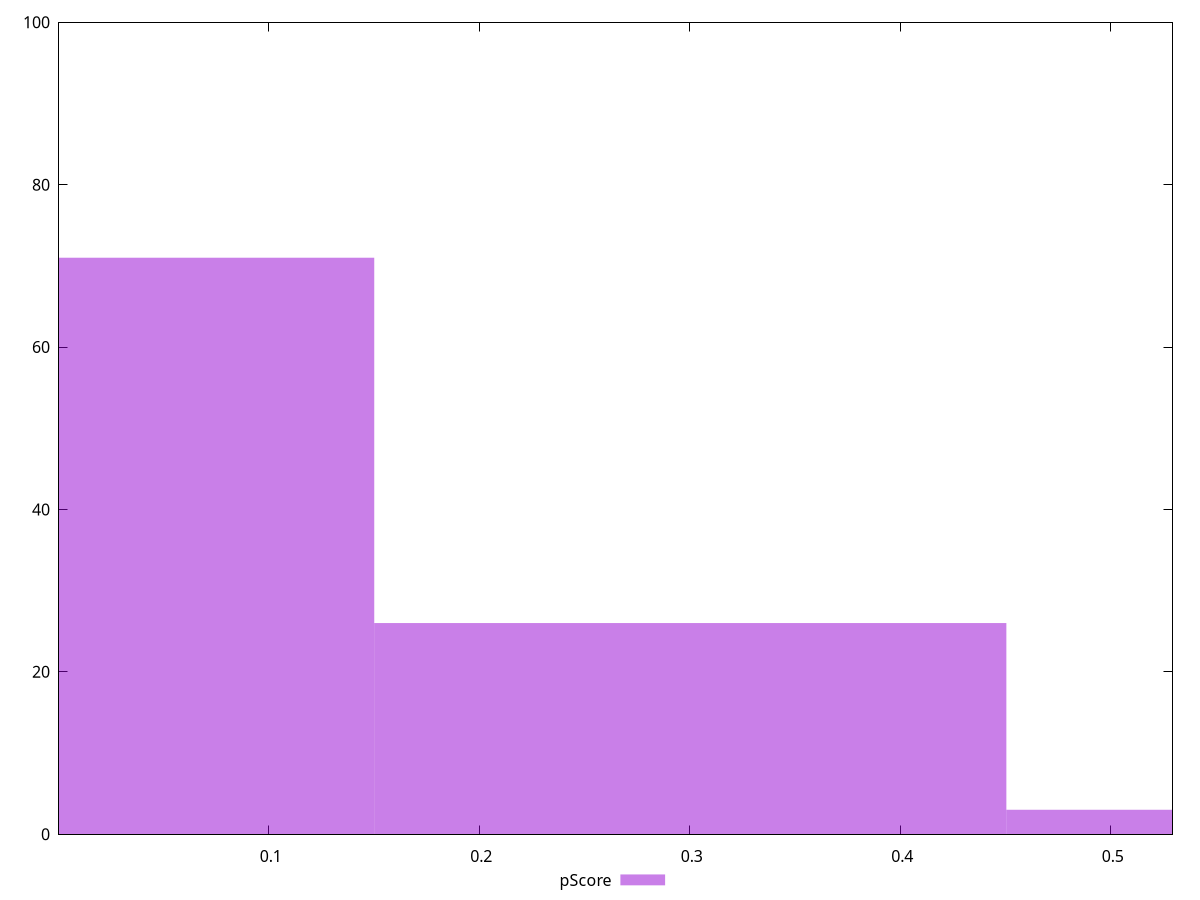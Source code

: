reset

$pScore <<EOF
0 71
0.6005065020952185 3
0.30025325104760925 26
EOF

set key outside below
set boxwidth 0.30025325104760925
set xrange [0.00038663396251659155:0.5292942021785054]
set yrange [0:100]
set trange [0:100]
set style fill transparent solid 0.5 noborder
set terminal svg size 640, 490 enhanced background rgb 'white'
set output "report_00015_2021-02-09T16-11-33.973Z/total-blocking-time/samples/pages+cached/pScore/histogram.svg"

plot $pScore title "pScore" with boxes

reset
